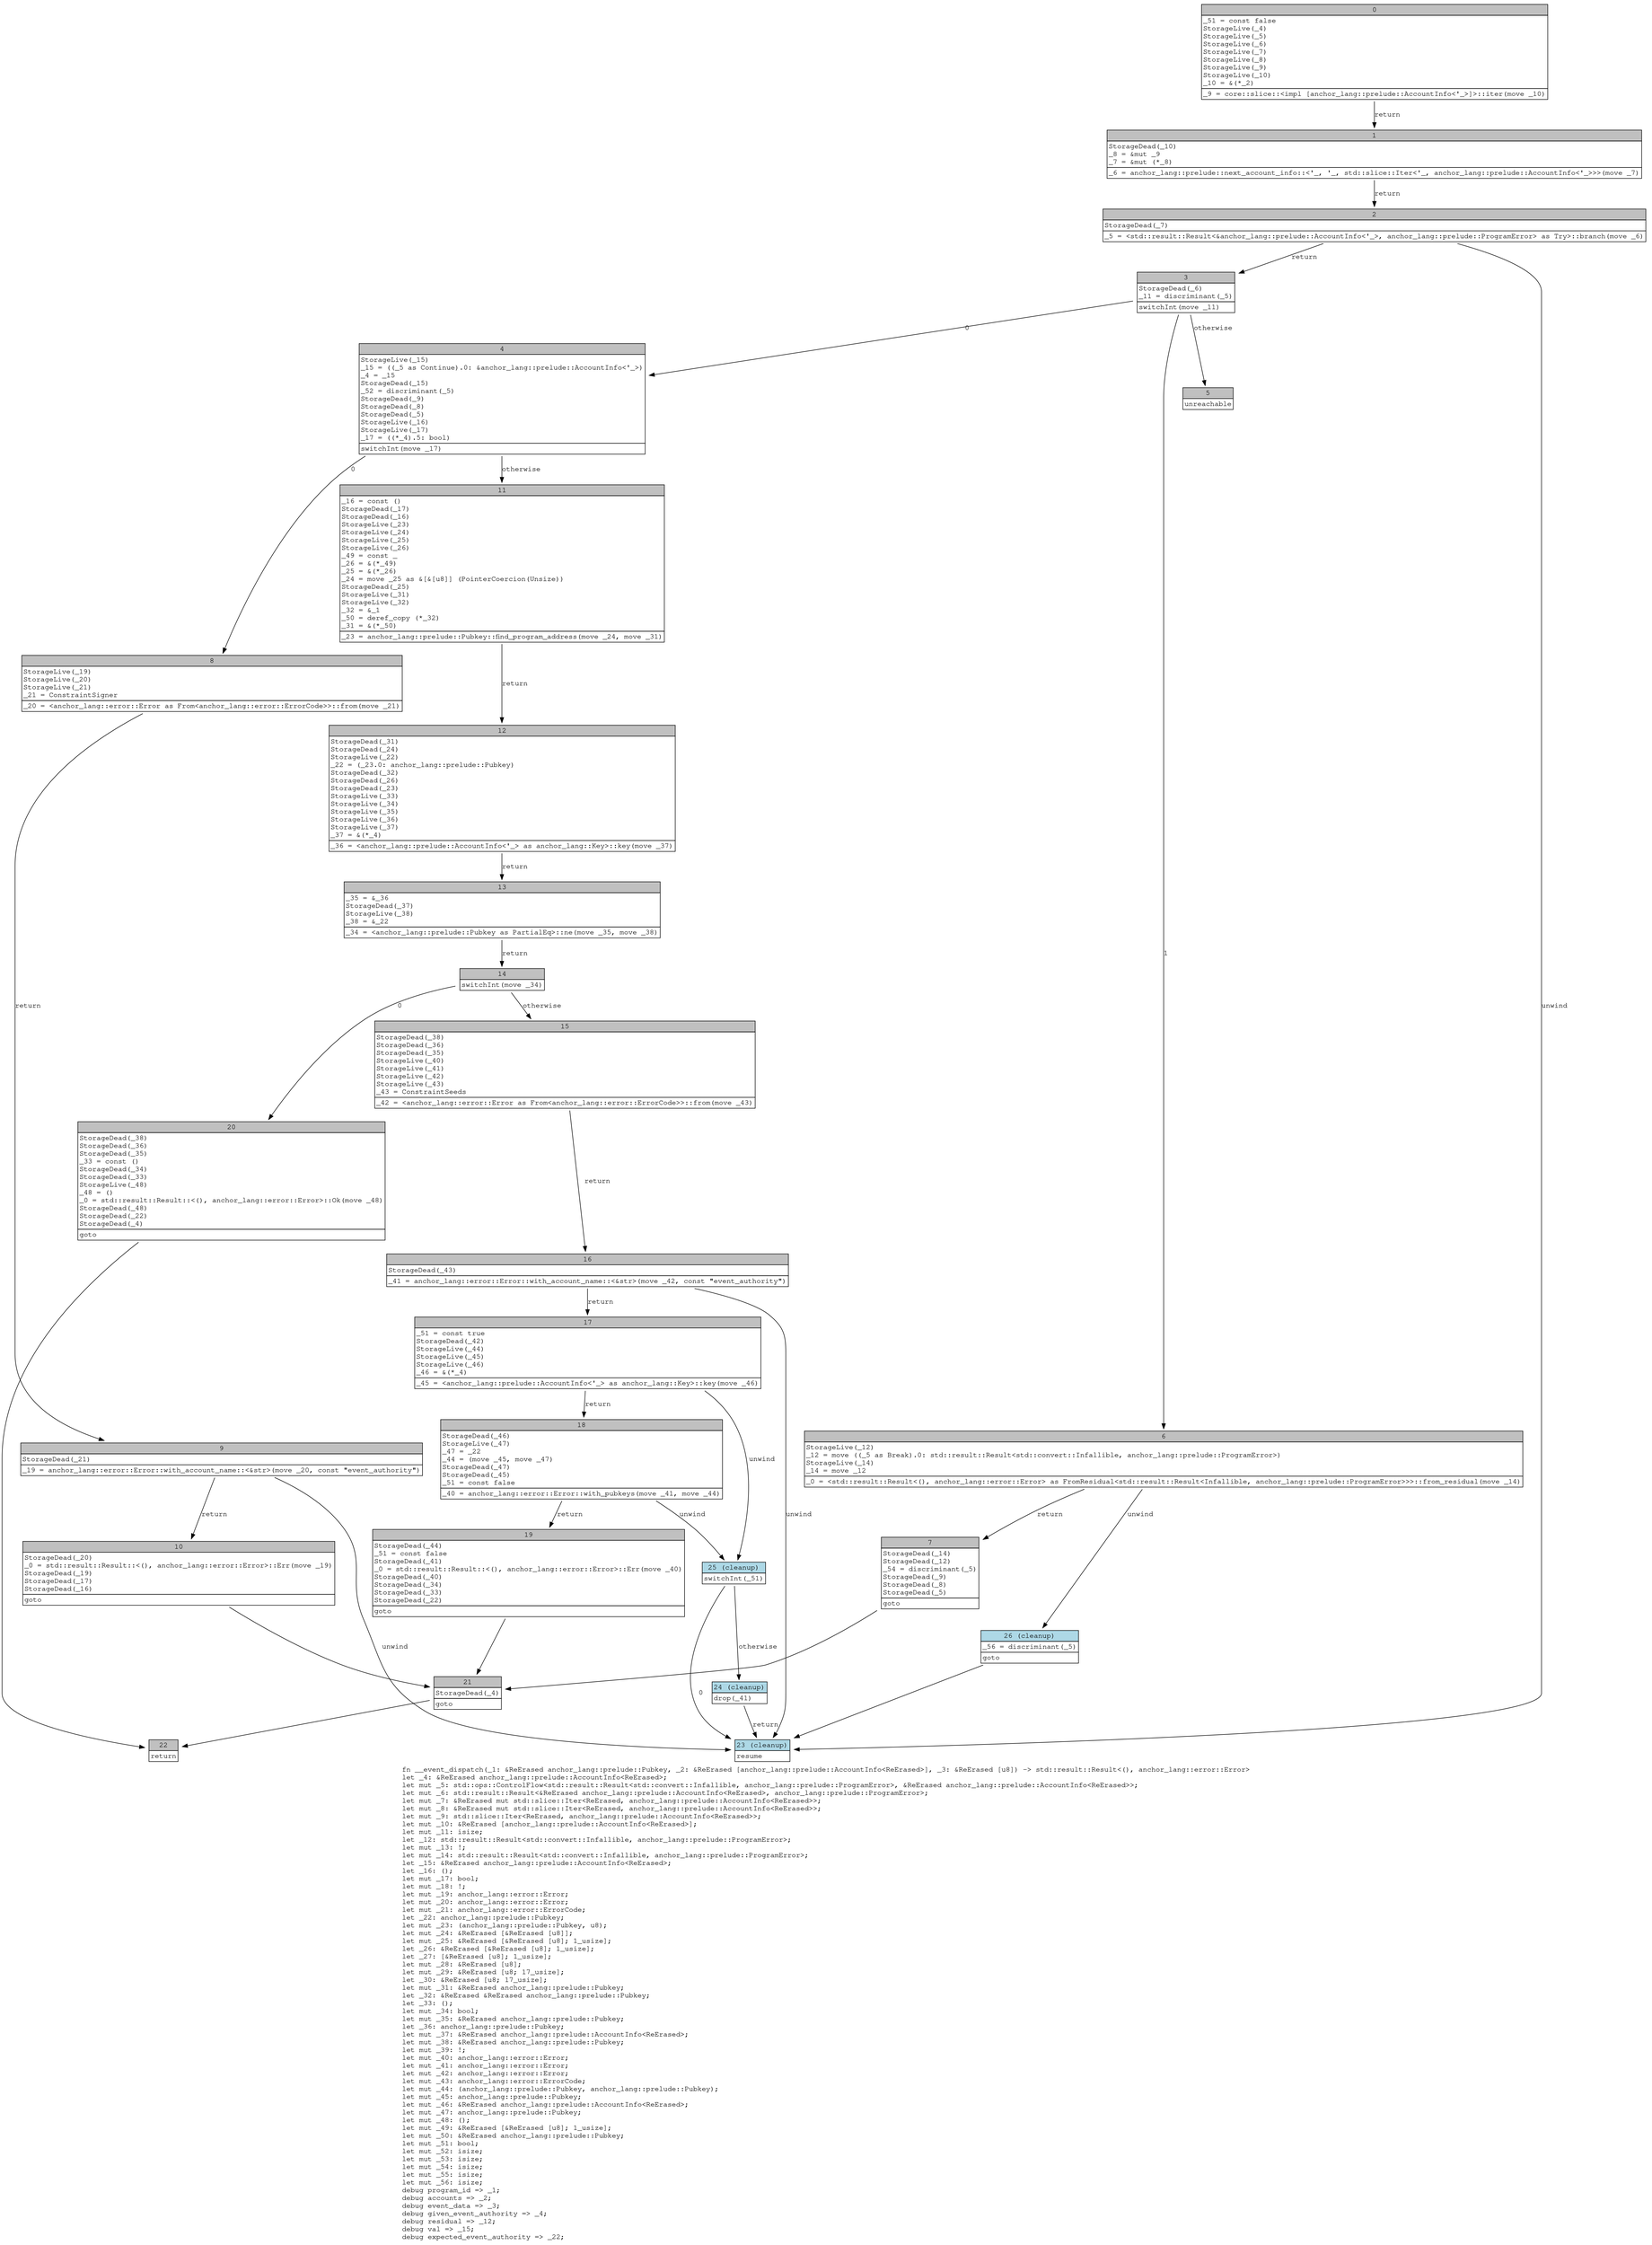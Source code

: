 digraph Mir_0_2864 {
    graph [fontname="Courier, monospace"];
    node [fontname="Courier, monospace"];
    edge [fontname="Courier, monospace"];
    label=<fn __event_dispatch(_1: &amp;ReErased anchor_lang::prelude::Pubkey, _2: &amp;ReErased [anchor_lang::prelude::AccountInfo&lt;ReErased&gt;], _3: &amp;ReErased [u8]) -&gt; std::result::Result&lt;(), anchor_lang::error::Error&gt;<br align="left"/>let _4: &amp;ReErased anchor_lang::prelude::AccountInfo&lt;ReErased&gt;;<br align="left"/>let mut _5: std::ops::ControlFlow&lt;std::result::Result&lt;std::convert::Infallible, anchor_lang::prelude::ProgramError&gt;, &amp;ReErased anchor_lang::prelude::AccountInfo&lt;ReErased&gt;&gt;;<br align="left"/>let mut _6: std::result::Result&lt;&amp;ReErased anchor_lang::prelude::AccountInfo&lt;ReErased&gt;, anchor_lang::prelude::ProgramError&gt;;<br align="left"/>let mut _7: &amp;ReErased mut std::slice::Iter&lt;ReErased, anchor_lang::prelude::AccountInfo&lt;ReErased&gt;&gt;;<br align="left"/>let mut _8: &amp;ReErased mut std::slice::Iter&lt;ReErased, anchor_lang::prelude::AccountInfo&lt;ReErased&gt;&gt;;<br align="left"/>let mut _9: std::slice::Iter&lt;ReErased, anchor_lang::prelude::AccountInfo&lt;ReErased&gt;&gt;;<br align="left"/>let mut _10: &amp;ReErased [anchor_lang::prelude::AccountInfo&lt;ReErased&gt;];<br align="left"/>let mut _11: isize;<br align="left"/>let _12: std::result::Result&lt;std::convert::Infallible, anchor_lang::prelude::ProgramError&gt;;<br align="left"/>let mut _13: !;<br align="left"/>let mut _14: std::result::Result&lt;std::convert::Infallible, anchor_lang::prelude::ProgramError&gt;;<br align="left"/>let _15: &amp;ReErased anchor_lang::prelude::AccountInfo&lt;ReErased&gt;;<br align="left"/>let _16: ();<br align="left"/>let mut _17: bool;<br align="left"/>let mut _18: !;<br align="left"/>let mut _19: anchor_lang::error::Error;<br align="left"/>let mut _20: anchor_lang::error::Error;<br align="left"/>let mut _21: anchor_lang::error::ErrorCode;<br align="left"/>let _22: anchor_lang::prelude::Pubkey;<br align="left"/>let mut _23: (anchor_lang::prelude::Pubkey, u8);<br align="left"/>let mut _24: &amp;ReErased [&amp;ReErased [u8]];<br align="left"/>let mut _25: &amp;ReErased [&amp;ReErased [u8]; 1_usize];<br align="left"/>let _26: &amp;ReErased [&amp;ReErased [u8]; 1_usize];<br align="left"/>let _27: [&amp;ReErased [u8]; 1_usize];<br align="left"/>let mut _28: &amp;ReErased [u8];<br align="left"/>let mut _29: &amp;ReErased [u8; 17_usize];<br align="left"/>let _30: &amp;ReErased [u8; 17_usize];<br align="left"/>let mut _31: &amp;ReErased anchor_lang::prelude::Pubkey;<br align="left"/>let _32: &amp;ReErased &amp;ReErased anchor_lang::prelude::Pubkey;<br align="left"/>let _33: ();<br align="left"/>let mut _34: bool;<br align="left"/>let mut _35: &amp;ReErased anchor_lang::prelude::Pubkey;<br align="left"/>let _36: anchor_lang::prelude::Pubkey;<br align="left"/>let mut _37: &amp;ReErased anchor_lang::prelude::AccountInfo&lt;ReErased&gt;;<br align="left"/>let mut _38: &amp;ReErased anchor_lang::prelude::Pubkey;<br align="left"/>let mut _39: !;<br align="left"/>let mut _40: anchor_lang::error::Error;<br align="left"/>let mut _41: anchor_lang::error::Error;<br align="left"/>let mut _42: anchor_lang::error::Error;<br align="left"/>let mut _43: anchor_lang::error::ErrorCode;<br align="left"/>let mut _44: (anchor_lang::prelude::Pubkey, anchor_lang::prelude::Pubkey);<br align="left"/>let mut _45: anchor_lang::prelude::Pubkey;<br align="left"/>let mut _46: &amp;ReErased anchor_lang::prelude::AccountInfo&lt;ReErased&gt;;<br align="left"/>let mut _47: anchor_lang::prelude::Pubkey;<br align="left"/>let mut _48: ();<br align="left"/>let mut _49: &amp;ReErased [&amp;ReErased [u8]; 1_usize];<br align="left"/>let mut _50: &amp;ReErased anchor_lang::prelude::Pubkey;<br align="left"/>let mut _51: bool;<br align="left"/>let mut _52: isize;<br align="left"/>let mut _53: isize;<br align="left"/>let mut _54: isize;<br align="left"/>let mut _55: isize;<br align="left"/>let mut _56: isize;<br align="left"/>debug program_id =&gt; _1;<br align="left"/>debug accounts =&gt; _2;<br align="left"/>debug event_data =&gt; _3;<br align="left"/>debug given_event_authority =&gt; _4;<br align="left"/>debug residual =&gt; _12;<br align="left"/>debug val =&gt; _15;<br align="left"/>debug expected_event_authority =&gt; _22;<br align="left"/>>;
    bb0__0_2864 [shape="none", label=<<table border="0" cellborder="1" cellspacing="0"><tr><td bgcolor="gray" align="center" colspan="1">0</td></tr><tr><td align="left" balign="left">_51 = const false<br/>StorageLive(_4)<br/>StorageLive(_5)<br/>StorageLive(_6)<br/>StorageLive(_7)<br/>StorageLive(_8)<br/>StorageLive(_9)<br/>StorageLive(_10)<br/>_10 = &amp;(*_2)<br/></td></tr><tr><td align="left">_9 = core::slice::&lt;impl [anchor_lang::prelude::AccountInfo&lt;'_&gt;]&gt;::iter(move _10)</td></tr></table>>];
    bb1__0_2864 [shape="none", label=<<table border="0" cellborder="1" cellspacing="0"><tr><td bgcolor="gray" align="center" colspan="1">1</td></tr><tr><td align="left" balign="left">StorageDead(_10)<br/>_8 = &amp;mut _9<br/>_7 = &amp;mut (*_8)<br/></td></tr><tr><td align="left">_6 = anchor_lang::prelude::next_account_info::&lt;'_, '_, std::slice::Iter&lt;'_, anchor_lang::prelude::AccountInfo&lt;'_&gt;&gt;&gt;(move _7)</td></tr></table>>];
    bb2__0_2864 [shape="none", label=<<table border="0" cellborder="1" cellspacing="0"><tr><td bgcolor="gray" align="center" colspan="1">2</td></tr><tr><td align="left" balign="left">StorageDead(_7)<br/></td></tr><tr><td align="left">_5 = &lt;std::result::Result&lt;&amp;anchor_lang::prelude::AccountInfo&lt;'_&gt;, anchor_lang::prelude::ProgramError&gt; as Try&gt;::branch(move _6)</td></tr></table>>];
    bb3__0_2864 [shape="none", label=<<table border="0" cellborder="1" cellspacing="0"><tr><td bgcolor="gray" align="center" colspan="1">3</td></tr><tr><td align="left" balign="left">StorageDead(_6)<br/>_11 = discriminant(_5)<br/></td></tr><tr><td align="left">switchInt(move _11)</td></tr></table>>];
    bb4__0_2864 [shape="none", label=<<table border="0" cellborder="1" cellspacing="0"><tr><td bgcolor="gray" align="center" colspan="1">4</td></tr><tr><td align="left" balign="left">StorageLive(_15)<br/>_15 = ((_5 as Continue).0: &amp;anchor_lang::prelude::AccountInfo&lt;'_&gt;)<br/>_4 = _15<br/>StorageDead(_15)<br/>_52 = discriminant(_5)<br/>StorageDead(_9)<br/>StorageDead(_8)<br/>StorageDead(_5)<br/>StorageLive(_16)<br/>StorageLive(_17)<br/>_17 = ((*_4).5: bool)<br/></td></tr><tr><td align="left">switchInt(move _17)</td></tr></table>>];
    bb5__0_2864 [shape="none", label=<<table border="0" cellborder="1" cellspacing="0"><tr><td bgcolor="gray" align="center" colspan="1">5</td></tr><tr><td align="left">unreachable</td></tr></table>>];
    bb6__0_2864 [shape="none", label=<<table border="0" cellborder="1" cellspacing="0"><tr><td bgcolor="gray" align="center" colspan="1">6</td></tr><tr><td align="left" balign="left">StorageLive(_12)<br/>_12 = move ((_5 as Break).0: std::result::Result&lt;std::convert::Infallible, anchor_lang::prelude::ProgramError&gt;)<br/>StorageLive(_14)<br/>_14 = move _12<br/></td></tr><tr><td align="left">_0 = &lt;std::result::Result&lt;(), anchor_lang::error::Error&gt; as FromResidual&lt;std::result::Result&lt;Infallible, anchor_lang::prelude::ProgramError&gt;&gt;&gt;::from_residual(move _14)</td></tr></table>>];
    bb7__0_2864 [shape="none", label=<<table border="0" cellborder="1" cellspacing="0"><tr><td bgcolor="gray" align="center" colspan="1">7</td></tr><tr><td align="left" balign="left">StorageDead(_14)<br/>StorageDead(_12)<br/>_54 = discriminant(_5)<br/>StorageDead(_9)<br/>StorageDead(_8)<br/>StorageDead(_5)<br/></td></tr><tr><td align="left">goto</td></tr></table>>];
    bb8__0_2864 [shape="none", label=<<table border="0" cellborder="1" cellspacing="0"><tr><td bgcolor="gray" align="center" colspan="1">8</td></tr><tr><td align="left" balign="left">StorageLive(_19)<br/>StorageLive(_20)<br/>StorageLive(_21)<br/>_21 = ConstraintSigner<br/></td></tr><tr><td align="left">_20 = &lt;anchor_lang::error::Error as From&lt;anchor_lang::error::ErrorCode&gt;&gt;::from(move _21)</td></tr></table>>];
    bb9__0_2864 [shape="none", label=<<table border="0" cellborder="1" cellspacing="0"><tr><td bgcolor="gray" align="center" colspan="1">9</td></tr><tr><td align="left" balign="left">StorageDead(_21)<br/></td></tr><tr><td align="left">_19 = anchor_lang::error::Error::with_account_name::&lt;&amp;str&gt;(move _20, const &quot;event_authority&quot;)</td></tr></table>>];
    bb10__0_2864 [shape="none", label=<<table border="0" cellborder="1" cellspacing="0"><tr><td bgcolor="gray" align="center" colspan="1">10</td></tr><tr><td align="left" balign="left">StorageDead(_20)<br/>_0 = std::result::Result::&lt;(), anchor_lang::error::Error&gt;::Err(move _19)<br/>StorageDead(_19)<br/>StorageDead(_17)<br/>StorageDead(_16)<br/></td></tr><tr><td align="left">goto</td></tr></table>>];
    bb11__0_2864 [shape="none", label=<<table border="0" cellborder="1" cellspacing="0"><tr><td bgcolor="gray" align="center" colspan="1">11</td></tr><tr><td align="left" balign="left">_16 = const ()<br/>StorageDead(_17)<br/>StorageDead(_16)<br/>StorageLive(_23)<br/>StorageLive(_24)<br/>StorageLive(_25)<br/>StorageLive(_26)<br/>_49 = const _<br/>_26 = &amp;(*_49)<br/>_25 = &amp;(*_26)<br/>_24 = move _25 as &amp;[&amp;[u8]] (PointerCoercion(Unsize))<br/>StorageDead(_25)<br/>StorageLive(_31)<br/>StorageLive(_32)<br/>_32 = &amp;_1<br/>_50 = deref_copy (*_32)<br/>_31 = &amp;(*_50)<br/></td></tr><tr><td align="left">_23 = anchor_lang::prelude::Pubkey::find_program_address(move _24, move _31)</td></tr></table>>];
    bb12__0_2864 [shape="none", label=<<table border="0" cellborder="1" cellspacing="0"><tr><td bgcolor="gray" align="center" colspan="1">12</td></tr><tr><td align="left" balign="left">StorageDead(_31)<br/>StorageDead(_24)<br/>StorageLive(_22)<br/>_22 = (_23.0: anchor_lang::prelude::Pubkey)<br/>StorageDead(_32)<br/>StorageDead(_26)<br/>StorageDead(_23)<br/>StorageLive(_33)<br/>StorageLive(_34)<br/>StorageLive(_35)<br/>StorageLive(_36)<br/>StorageLive(_37)<br/>_37 = &amp;(*_4)<br/></td></tr><tr><td align="left">_36 = &lt;anchor_lang::prelude::AccountInfo&lt;'_&gt; as anchor_lang::Key&gt;::key(move _37)</td></tr></table>>];
    bb13__0_2864 [shape="none", label=<<table border="0" cellborder="1" cellspacing="0"><tr><td bgcolor="gray" align="center" colspan="1">13</td></tr><tr><td align="left" balign="left">_35 = &amp;_36<br/>StorageDead(_37)<br/>StorageLive(_38)<br/>_38 = &amp;_22<br/></td></tr><tr><td align="left">_34 = &lt;anchor_lang::prelude::Pubkey as PartialEq&gt;::ne(move _35, move _38)</td></tr></table>>];
    bb14__0_2864 [shape="none", label=<<table border="0" cellborder="1" cellspacing="0"><tr><td bgcolor="gray" align="center" colspan="1">14</td></tr><tr><td align="left">switchInt(move _34)</td></tr></table>>];
    bb15__0_2864 [shape="none", label=<<table border="0" cellborder="1" cellspacing="0"><tr><td bgcolor="gray" align="center" colspan="1">15</td></tr><tr><td align="left" balign="left">StorageDead(_38)<br/>StorageDead(_36)<br/>StorageDead(_35)<br/>StorageLive(_40)<br/>StorageLive(_41)<br/>StorageLive(_42)<br/>StorageLive(_43)<br/>_43 = ConstraintSeeds<br/></td></tr><tr><td align="left">_42 = &lt;anchor_lang::error::Error as From&lt;anchor_lang::error::ErrorCode&gt;&gt;::from(move _43)</td></tr></table>>];
    bb16__0_2864 [shape="none", label=<<table border="0" cellborder="1" cellspacing="0"><tr><td bgcolor="gray" align="center" colspan="1">16</td></tr><tr><td align="left" balign="left">StorageDead(_43)<br/></td></tr><tr><td align="left">_41 = anchor_lang::error::Error::with_account_name::&lt;&amp;str&gt;(move _42, const &quot;event_authority&quot;)</td></tr></table>>];
    bb17__0_2864 [shape="none", label=<<table border="0" cellborder="1" cellspacing="0"><tr><td bgcolor="gray" align="center" colspan="1">17</td></tr><tr><td align="left" balign="left">_51 = const true<br/>StorageDead(_42)<br/>StorageLive(_44)<br/>StorageLive(_45)<br/>StorageLive(_46)<br/>_46 = &amp;(*_4)<br/></td></tr><tr><td align="left">_45 = &lt;anchor_lang::prelude::AccountInfo&lt;'_&gt; as anchor_lang::Key&gt;::key(move _46)</td></tr></table>>];
    bb18__0_2864 [shape="none", label=<<table border="0" cellborder="1" cellspacing="0"><tr><td bgcolor="gray" align="center" colspan="1">18</td></tr><tr><td align="left" balign="left">StorageDead(_46)<br/>StorageLive(_47)<br/>_47 = _22<br/>_44 = (move _45, move _47)<br/>StorageDead(_47)<br/>StorageDead(_45)<br/>_51 = const false<br/></td></tr><tr><td align="left">_40 = anchor_lang::error::Error::with_pubkeys(move _41, move _44)</td></tr></table>>];
    bb19__0_2864 [shape="none", label=<<table border="0" cellborder="1" cellspacing="0"><tr><td bgcolor="gray" align="center" colspan="1">19</td></tr><tr><td align="left" balign="left">StorageDead(_44)<br/>_51 = const false<br/>StorageDead(_41)<br/>_0 = std::result::Result::&lt;(), anchor_lang::error::Error&gt;::Err(move _40)<br/>StorageDead(_40)<br/>StorageDead(_34)<br/>StorageDead(_33)<br/>StorageDead(_22)<br/></td></tr><tr><td align="left">goto</td></tr></table>>];
    bb20__0_2864 [shape="none", label=<<table border="0" cellborder="1" cellspacing="0"><tr><td bgcolor="gray" align="center" colspan="1">20</td></tr><tr><td align="left" balign="left">StorageDead(_38)<br/>StorageDead(_36)<br/>StorageDead(_35)<br/>_33 = const ()<br/>StorageDead(_34)<br/>StorageDead(_33)<br/>StorageLive(_48)<br/>_48 = ()<br/>_0 = std::result::Result::&lt;(), anchor_lang::error::Error&gt;::Ok(move _48)<br/>StorageDead(_48)<br/>StorageDead(_22)<br/>StorageDead(_4)<br/></td></tr><tr><td align="left">goto</td></tr></table>>];
    bb21__0_2864 [shape="none", label=<<table border="0" cellborder="1" cellspacing="0"><tr><td bgcolor="gray" align="center" colspan="1">21</td></tr><tr><td align="left" balign="left">StorageDead(_4)<br/></td></tr><tr><td align="left">goto</td></tr></table>>];
    bb22__0_2864 [shape="none", label=<<table border="0" cellborder="1" cellspacing="0"><tr><td bgcolor="gray" align="center" colspan="1">22</td></tr><tr><td align="left">return</td></tr></table>>];
    bb23__0_2864 [shape="none", label=<<table border="0" cellborder="1" cellspacing="0"><tr><td bgcolor="lightblue" align="center" colspan="1">23 (cleanup)</td></tr><tr><td align="left">resume</td></tr></table>>];
    bb24__0_2864 [shape="none", label=<<table border="0" cellborder="1" cellspacing="0"><tr><td bgcolor="lightblue" align="center" colspan="1">24 (cleanup)</td></tr><tr><td align="left">drop(_41)</td></tr></table>>];
    bb25__0_2864 [shape="none", label=<<table border="0" cellborder="1" cellspacing="0"><tr><td bgcolor="lightblue" align="center" colspan="1">25 (cleanup)</td></tr><tr><td align="left">switchInt(_51)</td></tr></table>>];
    bb26__0_2864 [shape="none", label=<<table border="0" cellborder="1" cellspacing="0"><tr><td bgcolor="lightblue" align="center" colspan="1">26 (cleanup)</td></tr><tr><td align="left" balign="left">_56 = discriminant(_5)<br/></td></tr><tr><td align="left">goto</td></tr></table>>];
    bb0__0_2864 -> bb1__0_2864 [label="return"];
    bb1__0_2864 -> bb2__0_2864 [label="return"];
    bb2__0_2864 -> bb3__0_2864 [label="return"];
    bb2__0_2864 -> bb23__0_2864 [label="unwind"];
    bb3__0_2864 -> bb4__0_2864 [label="0"];
    bb3__0_2864 -> bb6__0_2864 [label="1"];
    bb3__0_2864 -> bb5__0_2864 [label="otherwise"];
    bb4__0_2864 -> bb8__0_2864 [label="0"];
    bb4__0_2864 -> bb11__0_2864 [label="otherwise"];
    bb6__0_2864 -> bb7__0_2864 [label="return"];
    bb6__0_2864 -> bb26__0_2864 [label="unwind"];
    bb7__0_2864 -> bb21__0_2864 [label=""];
    bb8__0_2864 -> bb9__0_2864 [label="return"];
    bb9__0_2864 -> bb10__0_2864 [label="return"];
    bb9__0_2864 -> bb23__0_2864 [label="unwind"];
    bb10__0_2864 -> bb21__0_2864 [label=""];
    bb11__0_2864 -> bb12__0_2864 [label="return"];
    bb12__0_2864 -> bb13__0_2864 [label="return"];
    bb13__0_2864 -> bb14__0_2864 [label="return"];
    bb14__0_2864 -> bb20__0_2864 [label="0"];
    bb14__0_2864 -> bb15__0_2864 [label="otherwise"];
    bb15__0_2864 -> bb16__0_2864 [label="return"];
    bb16__0_2864 -> bb17__0_2864 [label="return"];
    bb16__0_2864 -> bb23__0_2864 [label="unwind"];
    bb17__0_2864 -> bb18__0_2864 [label="return"];
    bb17__0_2864 -> bb25__0_2864 [label="unwind"];
    bb18__0_2864 -> bb19__0_2864 [label="return"];
    bb18__0_2864 -> bb25__0_2864 [label="unwind"];
    bb19__0_2864 -> bb21__0_2864 [label=""];
    bb20__0_2864 -> bb22__0_2864 [label=""];
    bb21__0_2864 -> bb22__0_2864 [label=""];
    bb24__0_2864 -> bb23__0_2864 [label="return"];
    bb25__0_2864 -> bb23__0_2864 [label="0"];
    bb25__0_2864 -> bb24__0_2864 [label="otherwise"];
    bb26__0_2864 -> bb23__0_2864 [label=""];
}
